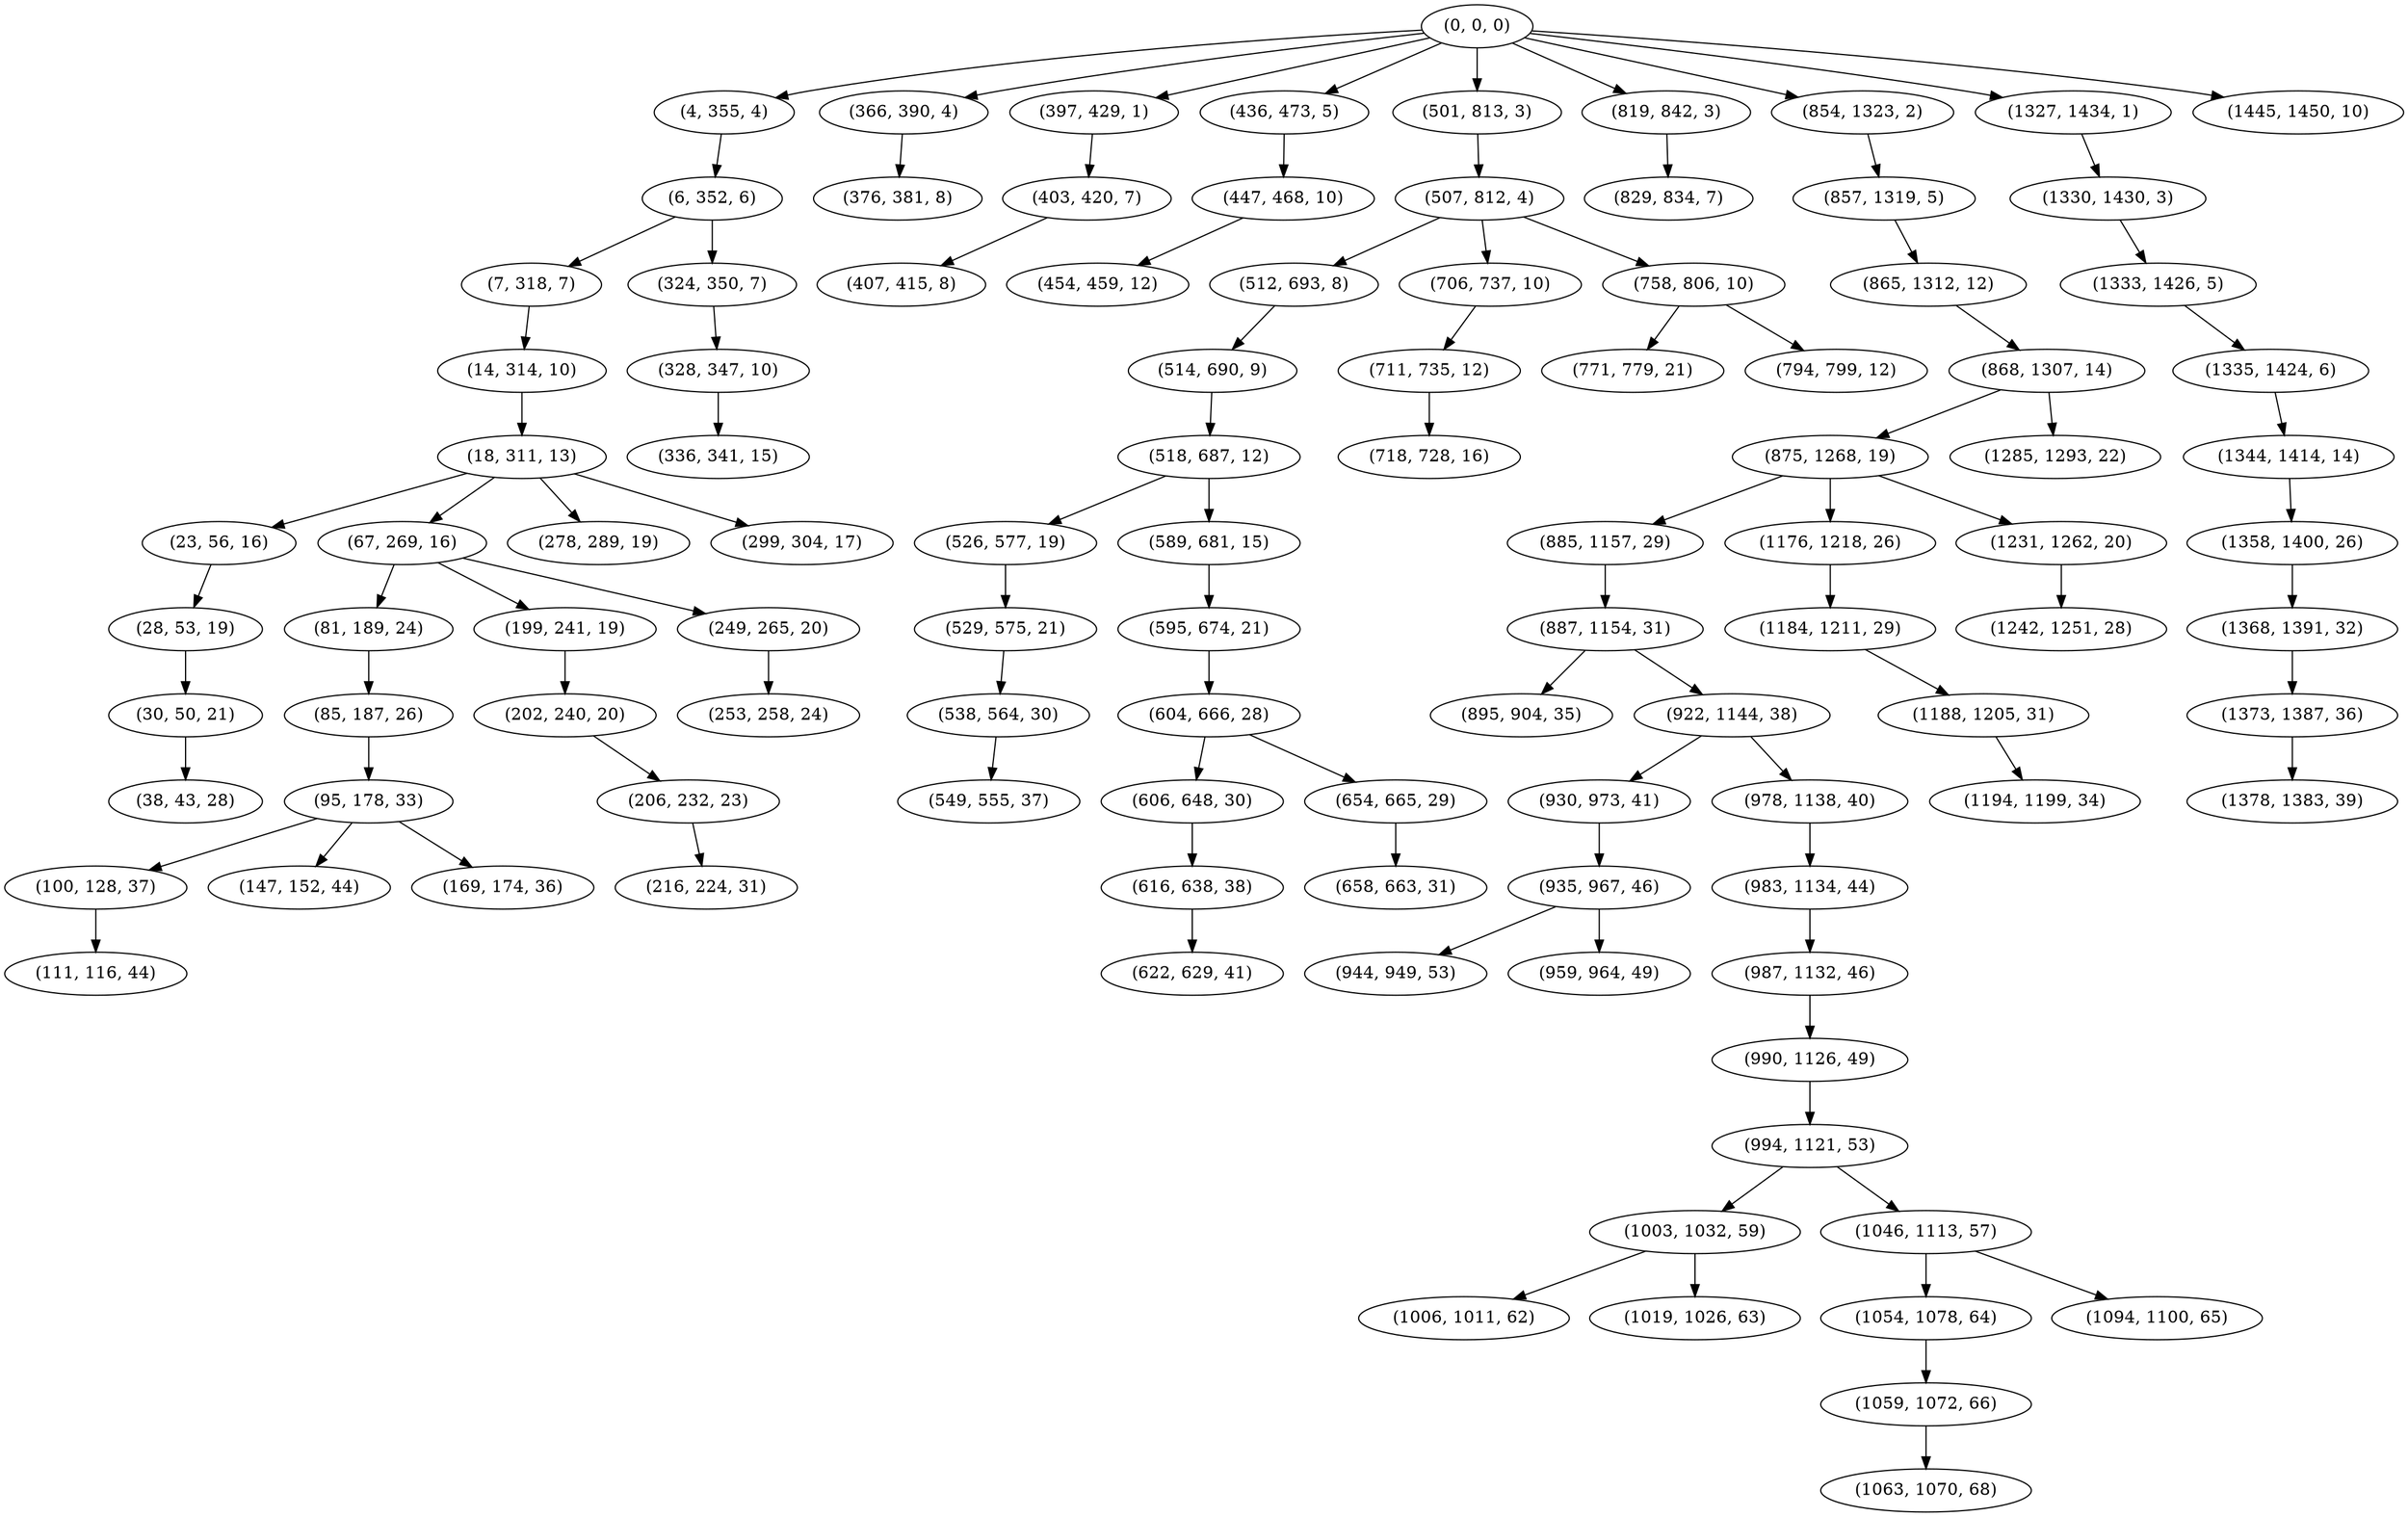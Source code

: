 digraph tree {
    "(0, 0, 0)";
    "(4, 355, 4)";
    "(6, 352, 6)";
    "(7, 318, 7)";
    "(14, 314, 10)";
    "(18, 311, 13)";
    "(23, 56, 16)";
    "(28, 53, 19)";
    "(30, 50, 21)";
    "(38, 43, 28)";
    "(67, 269, 16)";
    "(81, 189, 24)";
    "(85, 187, 26)";
    "(95, 178, 33)";
    "(100, 128, 37)";
    "(111, 116, 44)";
    "(147, 152, 44)";
    "(169, 174, 36)";
    "(199, 241, 19)";
    "(202, 240, 20)";
    "(206, 232, 23)";
    "(216, 224, 31)";
    "(249, 265, 20)";
    "(253, 258, 24)";
    "(278, 289, 19)";
    "(299, 304, 17)";
    "(324, 350, 7)";
    "(328, 347, 10)";
    "(336, 341, 15)";
    "(366, 390, 4)";
    "(376, 381, 8)";
    "(397, 429, 1)";
    "(403, 420, 7)";
    "(407, 415, 8)";
    "(436, 473, 5)";
    "(447, 468, 10)";
    "(454, 459, 12)";
    "(501, 813, 3)";
    "(507, 812, 4)";
    "(512, 693, 8)";
    "(514, 690, 9)";
    "(518, 687, 12)";
    "(526, 577, 19)";
    "(529, 575, 21)";
    "(538, 564, 30)";
    "(549, 555, 37)";
    "(589, 681, 15)";
    "(595, 674, 21)";
    "(604, 666, 28)";
    "(606, 648, 30)";
    "(616, 638, 38)";
    "(622, 629, 41)";
    "(654, 665, 29)";
    "(658, 663, 31)";
    "(706, 737, 10)";
    "(711, 735, 12)";
    "(718, 728, 16)";
    "(758, 806, 10)";
    "(771, 779, 21)";
    "(794, 799, 12)";
    "(819, 842, 3)";
    "(829, 834, 7)";
    "(854, 1323, 2)";
    "(857, 1319, 5)";
    "(865, 1312, 12)";
    "(868, 1307, 14)";
    "(875, 1268, 19)";
    "(885, 1157, 29)";
    "(887, 1154, 31)";
    "(895, 904, 35)";
    "(922, 1144, 38)";
    "(930, 973, 41)";
    "(935, 967, 46)";
    "(944, 949, 53)";
    "(959, 964, 49)";
    "(978, 1138, 40)";
    "(983, 1134, 44)";
    "(987, 1132, 46)";
    "(990, 1126, 49)";
    "(994, 1121, 53)";
    "(1003, 1032, 59)";
    "(1006, 1011, 62)";
    "(1019, 1026, 63)";
    "(1046, 1113, 57)";
    "(1054, 1078, 64)";
    "(1059, 1072, 66)";
    "(1063, 1070, 68)";
    "(1094, 1100, 65)";
    "(1176, 1218, 26)";
    "(1184, 1211, 29)";
    "(1188, 1205, 31)";
    "(1194, 1199, 34)";
    "(1231, 1262, 20)";
    "(1242, 1251, 28)";
    "(1285, 1293, 22)";
    "(1327, 1434, 1)";
    "(1330, 1430, 3)";
    "(1333, 1426, 5)";
    "(1335, 1424, 6)";
    "(1344, 1414, 14)";
    "(1358, 1400, 26)";
    "(1368, 1391, 32)";
    "(1373, 1387, 36)";
    "(1378, 1383, 39)";
    "(1445, 1450, 10)";
    "(0, 0, 0)" -> "(4, 355, 4)";
    "(0, 0, 0)" -> "(366, 390, 4)";
    "(0, 0, 0)" -> "(397, 429, 1)";
    "(0, 0, 0)" -> "(436, 473, 5)";
    "(0, 0, 0)" -> "(501, 813, 3)";
    "(0, 0, 0)" -> "(819, 842, 3)";
    "(0, 0, 0)" -> "(854, 1323, 2)";
    "(0, 0, 0)" -> "(1327, 1434, 1)";
    "(0, 0, 0)" -> "(1445, 1450, 10)";
    "(4, 355, 4)" -> "(6, 352, 6)";
    "(6, 352, 6)" -> "(7, 318, 7)";
    "(6, 352, 6)" -> "(324, 350, 7)";
    "(7, 318, 7)" -> "(14, 314, 10)";
    "(14, 314, 10)" -> "(18, 311, 13)";
    "(18, 311, 13)" -> "(23, 56, 16)";
    "(18, 311, 13)" -> "(67, 269, 16)";
    "(18, 311, 13)" -> "(278, 289, 19)";
    "(18, 311, 13)" -> "(299, 304, 17)";
    "(23, 56, 16)" -> "(28, 53, 19)";
    "(28, 53, 19)" -> "(30, 50, 21)";
    "(30, 50, 21)" -> "(38, 43, 28)";
    "(67, 269, 16)" -> "(81, 189, 24)";
    "(67, 269, 16)" -> "(199, 241, 19)";
    "(67, 269, 16)" -> "(249, 265, 20)";
    "(81, 189, 24)" -> "(85, 187, 26)";
    "(85, 187, 26)" -> "(95, 178, 33)";
    "(95, 178, 33)" -> "(100, 128, 37)";
    "(95, 178, 33)" -> "(147, 152, 44)";
    "(95, 178, 33)" -> "(169, 174, 36)";
    "(100, 128, 37)" -> "(111, 116, 44)";
    "(199, 241, 19)" -> "(202, 240, 20)";
    "(202, 240, 20)" -> "(206, 232, 23)";
    "(206, 232, 23)" -> "(216, 224, 31)";
    "(249, 265, 20)" -> "(253, 258, 24)";
    "(324, 350, 7)" -> "(328, 347, 10)";
    "(328, 347, 10)" -> "(336, 341, 15)";
    "(366, 390, 4)" -> "(376, 381, 8)";
    "(397, 429, 1)" -> "(403, 420, 7)";
    "(403, 420, 7)" -> "(407, 415, 8)";
    "(436, 473, 5)" -> "(447, 468, 10)";
    "(447, 468, 10)" -> "(454, 459, 12)";
    "(501, 813, 3)" -> "(507, 812, 4)";
    "(507, 812, 4)" -> "(512, 693, 8)";
    "(507, 812, 4)" -> "(706, 737, 10)";
    "(507, 812, 4)" -> "(758, 806, 10)";
    "(512, 693, 8)" -> "(514, 690, 9)";
    "(514, 690, 9)" -> "(518, 687, 12)";
    "(518, 687, 12)" -> "(526, 577, 19)";
    "(518, 687, 12)" -> "(589, 681, 15)";
    "(526, 577, 19)" -> "(529, 575, 21)";
    "(529, 575, 21)" -> "(538, 564, 30)";
    "(538, 564, 30)" -> "(549, 555, 37)";
    "(589, 681, 15)" -> "(595, 674, 21)";
    "(595, 674, 21)" -> "(604, 666, 28)";
    "(604, 666, 28)" -> "(606, 648, 30)";
    "(604, 666, 28)" -> "(654, 665, 29)";
    "(606, 648, 30)" -> "(616, 638, 38)";
    "(616, 638, 38)" -> "(622, 629, 41)";
    "(654, 665, 29)" -> "(658, 663, 31)";
    "(706, 737, 10)" -> "(711, 735, 12)";
    "(711, 735, 12)" -> "(718, 728, 16)";
    "(758, 806, 10)" -> "(771, 779, 21)";
    "(758, 806, 10)" -> "(794, 799, 12)";
    "(819, 842, 3)" -> "(829, 834, 7)";
    "(854, 1323, 2)" -> "(857, 1319, 5)";
    "(857, 1319, 5)" -> "(865, 1312, 12)";
    "(865, 1312, 12)" -> "(868, 1307, 14)";
    "(868, 1307, 14)" -> "(875, 1268, 19)";
    "(868, 1307, 14)" -> "(1285, 1293, 22)";
    "(875, 1268, 19)" -> "(885, 1157, 29)";
    "(875, 1268, 19)" -> "(1176, 1218, 26)";
    "(875, 1268, 19)" -> "(1231, 1262, 20)";
    "(885, 1157, 29)" -> "(887, 1154, 31)";
    "(887, 1154, 31)" -> "(895, 904, 35)";
    "(887, 1154, 31)" -> "(922, 1144, 38)";
    "(922, 1144, 38)" -> "(930, 973, 41)";
    "(922, 1144, 38)" -> "(978, 1138, 40)";
    "(930, 973, 41)" -> "(935, 967, 46)";
    "(935, 967, 46)" -> "(944, 949, 53)";
    "(935, 967, 46)" -> "(959, 964, 49)";
    "(978, 1138, 40)" -> "(983, 1134, 44)";
    "(983, 1134, 44)" -> "(987, 1132, 46)";
    "(987, 1132, 46)" -> "(990, 1126, 49)";
    "(990, 1126, 49)" -> "(994, 1121, 53)";
    "(994, 1121, 53)" -> "(1003, 1032, 59)";
    "(994, 1121, 53)" -> "(1046, 1113, 57)";
    "(1003, 1032, 59)" -> "(1006, 1011, 62)";
    "(1003, 1032, 59)" -> "(1019, 1026, 63)";
    "(1046, 1113, 57)" -> "(1054, 1078, 64)";
    "(1046, 1113, 57)" -> "(1094, 1100, 65)";
    "(1054, 1078, 64)" -> "(1059, 1072, 66)";
    "(1059, 1072, 66)" -> "(1063, 1070, 68)";
    "(1176, 1218, 26)" -> "(1184, 1211, 29)";
    "(1184, 1211, 29)" -> "(1188, 1205, 31)";
    "(1188, 1205, 31)" -> "(1194, 1199, 34)";
    "(1231, 1262, 20)" -> "(1242, 1251, 28)";
    "(1327, 1434, 1)" -> "(1330, 1430, 3)";
    "(1330, 1430, 3)" -> "(1333, 1426, 5)";
    "(1333, 1426, 5)" -> "(1335, 1424, 6)";
    "(1335, 1424, 6)" -> "(1344, 1414, 14)";
    "(1344, 1414, 14)" -> "(1358, 1400, 26)";
    "(1358, 1400, 26)" -> "(1368, 1391, 32)";
    "(1368, 1391, 32)" -> "(1373, 1387, 36)";
    "(1373, 1387, 36)" -> "(1378, 1383, 39)";
}
